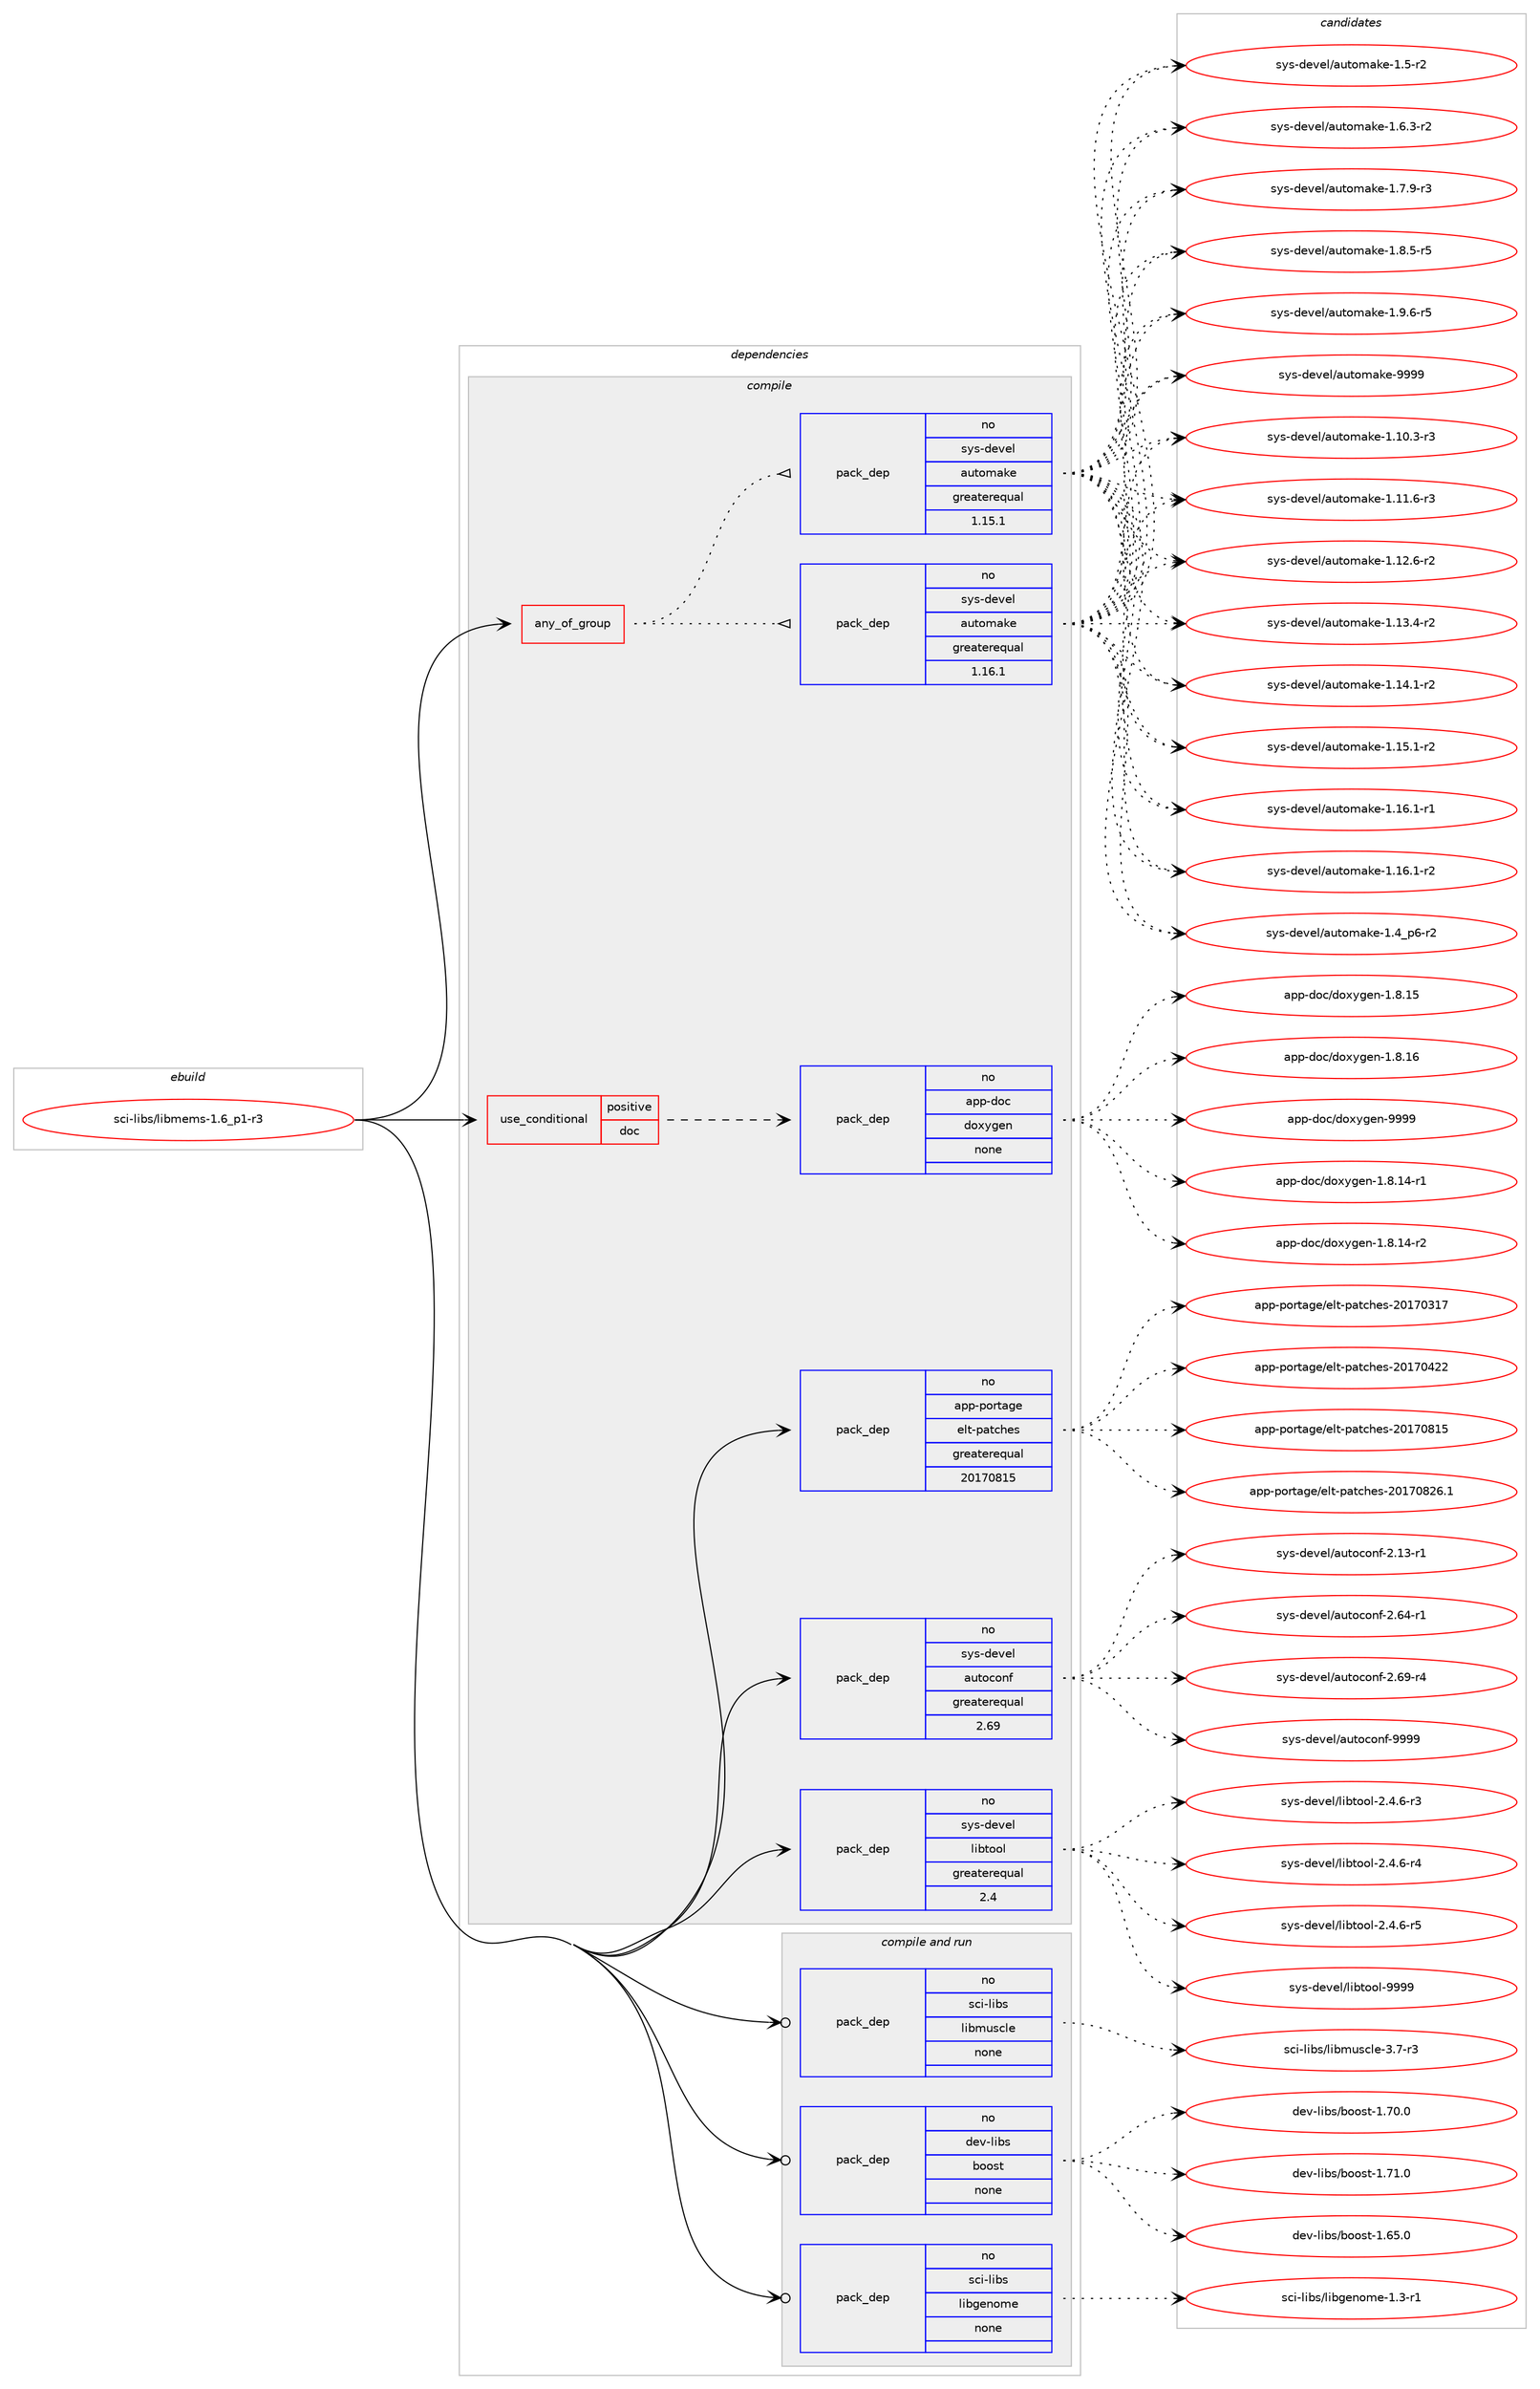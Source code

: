 digraph prolog {

# *************
# Graph options
# *************

newrank=true;
concentrate=true;
compound=true;
graph [rankdir=LR,fontname=Helvetica,fontsize=10,ranksep=1.5];#, ranksep=2.5, nodesep=0.2];
edge  [arrowhead=vee];
node  [fontname=Helvetica,fontsize=10];

# **********
# The ebuild
# **********

subgraph cluster_leftcol {
color=gray;
rank=same;
label=<<i>ebuild</i>>;
id [label="sci-libs/libmems-1.6_p1-r3", color=red, width=4, href="../sci-libs/libmems-1.6_p1-r3.svg"];
}

# ****************
# The dependencies
# ****************

subgraph cluster_midcol {
color=gray;
label=<<i>dependencies</i>>;
subgraph cluster_compile {
fillcolor="#eeeeee";
style=filled;
label=<<i>compile</i>>;
subgraph any14642 {
dependency857664 [label=<<TABLE BORDER="0" CELLBORDER="1" CELLSPACING="0" CELLPADDING="4"><TR><TD CELLPADDING="10">any_of_group</TD></TR></TABLE>>, shape=none, color=red];subgraph pack634295 {
dependency857665 [label=<<TABLE BORDER="0" CELLBORDER="1" CELLSPACING="0" CELLPADDING="4" WIDTH="220"><TR><TD ROWSPAN="6" CELLPADDING="30">pack_dep</TD></TR><TR><TD WIDTH="110">no</TD></TR><TR><TD>sys-devel</TD></TR><TR><TD>automake</TD></TR><TR><TD>greaterequal</TD></TR><TR><TD>1.16.1</TD></TR></TABLE>>, shape=none, color=blue];
}
dependency857664:e -> dependency857665:w [weight=20,style="dotted",arrowhead="oinv"];
subgraph pack634296 {
dependency857666 [label=<<TABLE BORDER="0" CELLBORDER="1" CELLSPACING="0" CELLPADDING="4" WIDTH="220"><TR><TD ROWSPAN="6" CELLPADDING="30">pack_dep</TD></TR><TR><TD WIDTH="110">no</TD></TR><TR><TD>sys-devel</TD></TR><TR><TD>automake</TD></TR><TR><TD>greaterequal</TD></TR><TR><TD>1.15.1</TD></TR></TABLE>>, shape=none, color=blue];
}
dependency857664:e -> dependency857666:w [weight=20,style="dotted",arrowhead="oinv"];
}
id:e -> dependency857664:w [weight=20,style="solid",arrowhead="vee"];
subgraph cond208218 {
dependency857667 [label=<<TABLE BORDER="0" CELLBORDER="1" CELLSPACING="0" CELLPADDING="4"><TR><TD ROWSPAN="3" CELLPADDING="10">use_conditional</TD></TR><TR><TD>positive</TD></TR><TR><TD>doc</TD></TR></TABLE>>, shape=none, color=red];
subgraph pack634297 {
dependency857668 [label=<<TABLE BORDER="0" CELLBORDER="1" CELLSPACING="0" CELLPADDING="4" WIDTH="220"><TR><TD ROWSPAN="6" CELLPADDING="30">pack_dep</TD></TR><TR><TD WIDTH="110">no</TD></TR><TR><TD>app-doc</TD></TR><TR><TD>doxygen</TD></TR><TR><TD>none</TD></TR><TR><TD></TD></TR></TABLE>>, shape=none, color=blue];
}
dependency857667:e -> dependency857668:w [weight=20,style="dashed",arrowhead="vee"];
}
id:e -> dependency857667:w [weight=20,style="solid",arrowhead="vee"];
subgraph pack634298 {
dependency857669 [label=<<TABLE BORDER="0" CELLBORDER="1" CELLSPACING="0" CELLPADDING="4" WIDTH="220"><TR><TD ROWSPAN="6" CELLPADDING="30">pack_dep</TD></TR><TR><TD WIDTH="110">no</TD></TR><TR><TD>app-portage</TD></TR><TR><TD>elt-patches</TD></TR><TR><TD>greaterequal</TD></TR><TR><TD>20170815</TD></TR></TABLE>>, shape=none, color=blue];
}
id:e -> dependency857669:w [weight=20,style="solid",arrowhead="vee"];
subgraph pack634299 {
dependency857670 [label=<<TABLE BORDER="0" CELLBORDER="1" CELLSPACING="0" CELLPADDING="4" WIDTH="220"><TR><TD ROWSPAN="6" CELLPADDING="30">pack_dep</TD></TR><TR><TD WIDTH="110">no</TD></TR><TR><TD>sys-devel</TD></TR><TR><TD>autoconf</TD></TR><TR><TD>greaterequal</TD></TR><TR><TD>2.69</TD></TR></TABLE>>, shape=none, color=blue];
}
id:e -> dependency857670:w [weight=20,style="solid",arrowhead="vee"];
subgraph pack634300 {
dependency857671 [label=<<TABLE BORDER="0" CELLBORDER="1" CELLSPACING="0" CELLPADDING="4" WIDTH="220"><TR><TD ROWSPAN="6" CELLPADDING="30">pack_dep</TD></TR><TR><TD WIDTH="110">no</TD></TR><TR><TD>sys-devel</TD></TR><TR><TD>libtool</TD></TR><TR><TD>greaterequal</TD></TR><TR><TD>2.4</TD></TR></TABLE>>, shape=none, color=blue];
}
id:e -> dependency857671:w [weight=20,style="solid",arrowhead="vee"];
}
subgraph cluster_compileandrun {
fillcolor="#eeeeee";
style=filled;
label=<<i>compile and run</i>>;
subgraph pack634301 {
dependency857672 [label=<<TABLE BORDER="0" CELLBORDER="1" CELLSPACING="0" CELLPADDING="4" WIDTH="220"><TR><TD ROWSPAN="6" CELLPADDING="30">pack_dep</TD></TR><TR><TD WIDTH="110">no</TD></TR><TR><TD>dev-libs</TD></TR><TR><TD>boost</TD></TR><TR><TD>none</TD></TR><TR><TD></TD></TR></TABLE>>, shape=none, color=blue];
}
id:e -> dependency857672:w [weight=20,style="solid",arrowhead="odotvee"];
subgraph pack634302 {
dependency857673 [label=<<TABLE BORDER="0" CELLBORDER="1" CELLSPACING="0" CELLPADDING="4" WIDTH="220"><TR><TD ROWSPAN="6" CELLPADDING="30">pack_dep</TD></TR><TR><TD WIDTH="110">no</TD></TR><TR><TD>sci-libs</TD></TR><TR><TD>libgenome</TD></TR><TR><TD>none</TD></TR><TR><TD></TD></TR></TABLE>>, shape=none, color=blue];
}
id:e -> dependency857673:w [weight=20,style="solid",arrowhead="odotvee"];
subgraph pack634303 {
dependency857674 [label=<<TABLE BORDER="0" CELLBORDER="1" CELLSPACING="0" CELLPADDING="4" WIDTH="220"><TR><TD ROWSPAN="6" CELLPADDING="30">pack_dep</TD></TR><TR><TD WIDTH="110">no</TD></TR><TR><TD>sci-libs</TD></TR><TR><TD>libmuscle</TD></TR><TR><TD>none</TD></TR><TR><TD></TD></TR></TABLE>>, shape=none, color=blue];
}
id:e -> dependency857674:w [weight=20,style="solid",arrowhead="odotvee"];
}
subgraph cluster_run {
fillcolor="#eeeeee";
style=filled;
label=<<i>run</i>>;
}
}

# **************
# The candidates
# **************

subgraph cluster_choices {
rank=same;
color=gray;
label=<<i>candidates</i>>;

subgraph choice634295 {
color=black;
nodesep=1;
choice11512111545100101118101108479711711611110997107101454946494846514511451 [label="sys-devel/automake-1.10.3-r3", color=red, width=4,href="../sys-devel/automake-1.10.3-r3.svg"];
choice11512111545100101118101108479711711611110997107101454946494946544511451 [label="sys-devel/automake-1.11.6-r3", color=red, width=4,href="../sys-devel/automake-1.11.6-r3.svg"];
choice11512111545100101118101108479711711611110997107101454946495046544511450 [label="sys-devel/automake-1.12.6-r2", color=red, width=4,href="../sys-devel/automake-1.12.6-r2.svg"];
choice11512111545100101118101108479711711611110997107101454946495146524511450 [label="sys-devel/automake-1.13.4-r2", color=red, width=4,href="../sys-devel/automake-1.13.4-r2.svg"];
choice11512111545100101118101108479711711611110997107101454946495246494511450 [label="sys-devel/automake-1.14.1-r2", color=red, width=4,href="../sys-devel/automake-1.14.1-r2.svg"];
choice11512111545100101118101108479711711611110997107101454946495346494511450 [label="sys-devel/automake-1.15.1-r2", color=red, width=4,href="../sys-devel/automake-1.15.1-r2.svg"];
choice11512111545100101118101108479711711611110997107101454946495446494511449 [label="sys-devel/automake-1.16.1-r1", color=red, width=4,href="../sys-devel/automake-1.16.1-r1.svg"];
choice11512111545100101118101108479711711611110997107101454946495446494511450 [label="sys-devel/automake-1.16.1-r2", color=red, width=4,href="../sys-devel/automake-1.16.1-r2.svg"];
choice115121115451001011181011084797117116111109971071014549465295112544511450 [label="sys-devel/automake-1.4_p6-r2", color=red, width=4,href="../sys-devel/automake-1.4_p6-r2.svg"];
choice11512111545100101118101108479711711611110997107101454946534511450 [label="sys-devel/automake-1.5-r2", color=red, width=4,href="../sys-devel/automake-1.5-r2.svg"];
choice115121115451001011181011084797117116111109971071014549465446514511450 [label="sys-devel/automake-1.6.3-r2", color=red, width=4,href="../sys-devel/automake-1.6.3-r2.svg"];
choice115121115451001011181011084797117116111109971071014549465546574511451 [label="sys-devel/automake-1.7.9-r3", color=red, width=4,href="../sys-devel/automake-1.7.9-r3.svg"];
choice115121115451001011181011084797117116111109971071014549465646534511453 [label="sys-devel/automake-1.8.5-r5", color=red, width=4,href="../sys-devel/automake-1.8.5-r5.svg"];
choice115121115451001011181011084797117116111109971071014549465746544511453 [label="sys-devel/automake-1.9.6-r5", color=red, width=4,href="../sys-devel/automake-1.9.6-r5.svg"];
choice115121115451001011181011084797117116111109971071014557575757 [label="sys-devel/automake-9999", color=red, width=4,href="../sys-devel/automake-9999.svg"];
dependency857665:e -> choice11512111545100101118101108479711711611110997107101454946494846514511451:w [style=dotted,weight="100"];
dependency857665:e -> choice11512111545100101118101108479711711611110997107101454946494946544511451:w [style=dotted,weight="100"];
dependency857665:e -> choice11512111545100101118101108479711711611110997107101454946495046544511450:w [style=dotted,weight="100"];
dependency857665:e -> choice11512111545100101118101108479711711611110997107101454946495146524511450:w [style=dotted,weight="100"];
dependency857665:e -> choice11512111545100101118101108479711711611110997107101454946495246494511450:w [style=dotted,weight="100"];
dependency857665:e -> choice11512111545100101118101108479711711611110997107101454946495346494511450:w [style=dotted,weight="100"];
dependency857665:e -> choice11512111545100101118101108479711711611110997107101454946495446494511449:w [style=dotted,weight="100"];
dependency857665:e -> choice11512111545100101118101108479711711611110997107101454946495446494511450:w [style=dotted,weight="100"];
dependency857665:e -> choice115121115451001011181011084797117116111109971071014549465295112544511450:w [style=dotted,weight="100"];
dependency857665:e -> choice11512111545100101118101108479711711611110997107101454946534511450:w [style=dotted,weight="100"];
dependency857665:e -> choice115121115451001011181011084797117116111109971071014549465446514511450:w [style=dotted,weight="100"];
dependency857665:e -> choice115121115451001011181011084797117116111109971071014549465546574511451:w [style=dotted,weight="100"];
dependency857665:e -> choice115121115451001011181011084797117116111109971071014549465646534511453:w [style=dotted,weight="100"];
dependency857665:e -> choice115121115451001011181011084797117116111109971071014549465746544511453:w [style=dotted,weight="100"];
dependency857665:e -> choice115121115451001011181011084797117116111109971071014557575757:w [style=dotted,weight="100"];
}
subgraph choice634296 {
color=black;
nodesep=1;
choice11512111545100101118101108479711711611110997107101454946494846514511451 [label="sys-devel/automake-1.10.3-r3", color=red, width=4,href="../sys-devel/automake-1.10.3-r3.svg"];
choice11512111545100101118101108479711711611110997107101454946494946544511451 [label="sys-devel/automake-1.11.6-r3", color=red, width=4,href="../sys-devel/automake-1.11.6-r3.svg"];
choice11512111545100101118101108479711711611110997107101454946495046544511450 [label="sys-devel/automake-1.12.6-r2", color=red, width=4,href="../sys-devel/automake-1.12.6-r2.svg"];
choice11512111545100101118101108479711711611110997107101454946495146524511450 [label="sys-devel/automake-1.13.4-r2", color=red, width=4,href="../sys-devel/automake-1.13.4-r2.svg"];
choice11512111545100101118101108479711711611110997107101454946495246494511450 [label="sys-devel/automake-1.14.1-r2", color=red, width=4,href="../sys-devel/automake-1.14.1-r2.svg"];
choice11512111545100101118101108479711711611110997107101454946495346494511450 [label="sys-devel/automake-1.15.1-r2", color=red, width=4,href="../sys-devel/automake-1.15.1-r2.svg"];
choice11512111545100101118101108479711711611110997107101454946495446494511449 [label="sys-devel/automake-1.16.1-r1", color=red, width=4,href="../sys-devel/automake-1.16.1-r1.svg"];
choice11512111545100101118101108479711711611110997107101454946495446494511450 [label="sys-devel/automake-1.16.1-r2", color=red, width=4,href="../sys-devel/automake-1.16.1-r2.svg"];
choice115121115451001011181011084797117116111109971071014549465295112544511450 [label="sys-devel/automake-1.4_p6-r2", color=red, width=4,href="../sys-devel/automake-1.4_p6-r2.svg"];
choice11512111545100101118101108479711711611110997107101454946534511450 [label="sys-devel/automake-1.5-r2", color=red, width=4,href="../sys-devel/automake-1.5-r2.svg"];
choice115121115451001011181011084797117116111109971071014549465446514511450 [label="sys-devel/automake-1.6.3-r2", color=red, width=4,href="../sys-devel/automake-1.6.3-r2.svg"];
choice115121115451001011181011084797117116111109971071014549465546574511451 [label="sys-devel/automake-1.7.9-r3", color=red, width=4,href="../sys-devel/automake-1.7.9-r3.svg"];
choice115121115451001011181011084797117116111109971071014549465646534511453 [label="sys-devel/automake-1.8.5-r5", color=red, width=4,href="../sys-devel/automake-1.8.5-r5.svg"];
choice115121115451001011181011084797117116111109971071014549465746544511453 [label="sys-devel/automake-1.9.6-r5", color=red, width=4,href="../sys-devel/automake-1.9.6-r5.svg"];
choice115121115451001011181011084797117116111109971071014557575757 [label="sys-devel/automake-9999", color=red, width=4,href="../sys-devel/automake-9999.svg"];
dependency857666:e -> choice11512111545100101118101108479711711611110997107101454946494846514511451:w [style=dotted,weight="100"];
dependency857666:e -> choice11512111545100101118101108479711711611110997107101454946494946544511451:w [style=dotted,weight="100"];
dependency857666:e -> choice11512111545100101118101108479711711611110997107101454946495046544511450:w [style=dotted,weight="100"];
dependency857666:e -> choice11512111545100101118101108479711711611110997107101454946495146524511450:w [style=dotted,weight="100"];
dependency857666:e -> choice11512111545100101118101108479711711611110997107101454946495246494511450:w [style=dotted,weight="100"];
dependency857666:e -> choice11512111545100101118101108479711711611110997107101454946495346494511450:w [style=dotted,weight="100"];
dependency857666:e -> choice11512111545100101118101108479711711611110997107101454946495446494511449:w [style=dotted,weight="100"];
dependency857666:e -> choice11512111545100101118101108479711711611110997107101454946495446494511450:w [style=dotted,weight="100"];
dependency857666:e -> choice115121115451001011181011084797117116111109971071014549465295112544511450:w [style=dotted,weight="100"];
dependency857666:e -> choice11512111545100101118101108479711711611110997107101454946534511450:w [style=dotted,weight="100"];
dependency857666:e -> choice115121115451001011181011084797117116111109971071014549465446514511450:w [style=dotted,weight="100"];
dependency857666:e -> choice115121115451001011181011084797117116111109971071014549465546574511451:w [style=dotted,weight="100"];
dependency857666:e -> choice115121115451001011181011084797117116111109971071014549465646534511453:w [style=dotted,weight="100"];
dependency857666:e -> choice115121115451001011181011084797117116111109971071014549465746544511453:w [style=dotted,weight="100"];
dependency857666:e -> choice115121115451001011181011084797117116111109971071014557575757:w [style=dotted,weight="100"];
}
subgraph choice634297 {
color=black;
nodesep=1;
choice97112112451001119947100111120121103101110454946564649524511449 [label="app-doc/doxygen-1.8.14-r1", color=red, width=4,href="../app-doc/doxygen-1.8.14-r1.svg"];
choice97112112451001119947100111120121103101110454946564649524511450 [label="app-doc/doxygen-1.8.14-r2", color=red, width=4,href="../app-doc/doxygen-1.8.14-r2.svg"];
choice9711211245100111994710011112012110310111045494656464953 [label="app-doc/doxygen-1.8.15", color=red, width=4,href="../app-doc/doxygen-1.8.15.svg"];
choice9711211245100111994710011112012110310111045494656464954 [label="app-doc/doxygen-1.8.16", color=red, width=4,href="../app-doc/doxygen-1.8.16.svg"];
choice971121124510011199471001111201211031011104557575757 [label="app-doc/doxygen-9999", color=red, width=4,href="../app-doc/doxygen-9999.svg"];
dependency857668:e -> choice97112112451001119947100111120121103101110454946564649524511449:w [style=dotted,weight="100"];
dependency857668:e -> choice97112112451001119947100111120121103101110454946564649524511450:w [style=dotted,weight="100"];
dependency857668:e -> choice9711211245100111994710011112012110310111045494656464953:w [style=dotted,weight="100"];
dependency857668:e -> choice9711211245100111994710011112012110310111045494656464954:w [style=dotted,weight="100"];
dependency857668:e -> choice971121124510011199471001111201211031011104557575757:w [style=dotted,weight="100"];
}
subgraph choice634298 {
color=black;
nodesep=1;
choice97112112451121111141169710310147101108116451129711699104101115455048495548514955 [label="app-portage/elt-patches-20170317", color=red, width=4,href="../app-portage/elt-patches-20170317.svg"];
choice97112112451121111141169710310147101108116451129711699104101115455048495548525050 [label="app-portage/elt-patches-20170422", color=red, width=4,href="../app-portage/elt-patches-20170422.svg"];
choice97112112451121111141169710310147101108116451129711699104101115455048495548564953 [label="app-portage/elt-patches-20170815", color=red, width=4,href="../app-portage/elt-patches-20170815.svg"];
choice971121124511211111411697103101471011081164511297116991041011154550484955485650544649 [label="app-portage/elt-patches-20170826.1", color=red, width=4,href="../app-portage/elt-patches-20170826.1.svg"];
dependency857669:e -> choice97112112451121111141169710310147101108116451129711699104101115455048495548514955:w [style=dotted,weight="100"];
dependency857669:e -> choice97112112451121111141169710310147101108116451129711699104101115455048495548525050:w [style=dotted,weight="100"];
dependency857669:e -> choice97112112451121111141169710310147101108116451129711699104101115455048495548564953:w [style=dotted,weight="100"];
dependency857669:e -> choice971121124511211111411697103101471011081164511297116991041011154550484955485650544649:w [style=dotted,weight="100"];
}
subgraph choice634299 {
color=black;
nodesep=1;
choice1151211154510010111810110847971171161119911111010245504649514511449 [label="sys-devel/autoconf-2.13-r1", color=red, width=4,href="../sys-devel/autoconf-2.13-r1.svg"];
choice1151211154510010111810110847971171161119911111010245504654524511449 [label="sys-devel/autoconf-2.64-r1", color=red, width=4,href="../sys-devel/autoconf-2.64-r1.svg"];
choice1151211154510010111810110847971171161119911111010245504654574511452 [label="sys-devel/autoconf-2.69-r4", color=red, width=4,href="../sys-devel/autoconf-2.69-r4.svg"];
choice115121115451001011181011084797117116111991111101024557575757 [label="sys-devel/autoconf-9999", color=red, width=4,href="../sys-devel/autoconf-9999.svg"];
dependency857670:e -> choice1151211154510010111810110847971171161119911111010245504649514511449:w [style=dotted,weight="100"];
dependency857670:e -> choice1151211154510010111810110847971171161119911111010245504654524511449:w [style=dotted,weight="100"];
dependency857670:e -> choice1151211154510010111810110847971171161119911111010245504654574511452:w [style=dotted,weight="100"];
dependency857670:e -> choice115121115451001011181011084797117116111991111101024557575757:w [style=dotted,weight="100"];
}
subgraph choice634300 {
color=black;
nodesep=1;
choice1151211154510010111810110847108105981161111111084550465246544511451 [label="sys-devel/libtool-2.4.6-r3", color=red, width=4,href="../sys-devel/libtool-2.4.6-r3.svg"];
choice1151211154510010111810110847108105981161111111084550465246544511452 [label="sys-devel/libtool-2.4.6-r4", color=red, width=4,href="../sys-devel/libtool-2.4.6-r4.svg"];
choice1151211154510010111810110847108105981161111111084550465246544511453 [label="sys-devel/libtool-2.4.6-r5", color=red, width=4,href="../sys-devel/libtool-2.4.6-r5.svg"];
choice1151211154510010111810110847108105981161111111084557575757 [label="sys-devel/libtool-9999", color=red, width=4,href="../sys-devel/libtool-9999.svg"];
dependency857671:e -> choice1151211154510010111810110847108105981161111111084550465246544511451:w [style=dotted,weight="100"];
dependency857671:e -> choice1151211154510010111810110847108105981161111111084550465246544511452:w [style=dotted,weight="100"];
dependency857671:e -> choice1151211154510010111810110847108105981161111111084550465246544511453:w [style=dotted,weight="100"];
dependency857671:e -> choice1151211154510010111810110847108105981161111111084557575757:w [style=dotted,weight="100"];
}
subgraph choice634301 {
color=black;
nodesep=1;
choice1001011184510810598115479811111111511645494654534648 [label="dev-libs/boost-1.65.0", color=red, width=4,href="../dev-libs/boost-1.65.0.svg"];
choice1001011184510810598115479811111111511645494655484648 [label="dev-libs/boost-1.70.0", color=red, width=4,href="../dev-libs/boost-1.70.0.svg"];
choice1001011184510810598115479811111111511645494655494648 [label="dev-libs/boost-1.71.0", color=red, width=4,href="../dev-libs/boost-1.71.0.svg"];
dependency857672:e -> choice1001011184510810598115479811111111511645494654534648:w [style=dotted,weight="100"];
dependency857672:e -> choice1001011184510810598115479811111111511645494655484648:w [style=dotted,weight="100"];
dependency857672:e -> choice1001011184510810598115479811111111511645494655494648:w [style=dotted,weight="100"];
}
subgraph choice634302 {
color=black;
nodesep=1;
choice1159910545108105981154710810598103101110111109101454946514511449 [label="sci-libs/libgenome-1.3-r1", color=red, width=4,href="../sci-libs/libgenome-1.3-r1.svg"];
dependency857673:e -> choice1159910545108105981154710810598103101110111109101454946514511449:w [style=dotted,weight="100"];
}
subgraph choice634303 {
color=black;
nodesep=1;
choice115991054510810598115471081059810911711599108101455146554511451 [label="sci-libs/libmuscle-3.7-r3", color=red, width=4,href="../sci-libs/libmuscle-3.7-r3.svg"];
dependency857674:e -> choice115991054510810598115471081059810911711599108101455146554511451:w [style=dotted,weight="100"];
}
}

}
